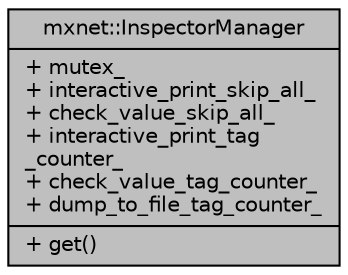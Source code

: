 digraph "mxnet::InspectorManager"
{
  edge [fontname="Helvetica",fontsize="10",labelfontname="Helvetica",labelfontsize="10"];
  node [fontname="Helvetica",fontsize="10",shape=record];
  Node1 [label="{mxnet::InspectorManager\n|+ mutex_\l+ interactive_print_skip_all_\l+ check_value_skip_all_\l+ interactive_print_tag\l_counter_\l+ check_value_tag_counter_\l+ dump_to_file_tag_counter_\l|+ get()\l}",height=0.2,width=0.4,color="black", fillcolor="grey75", style="filled", fontcolor="black"];
}
